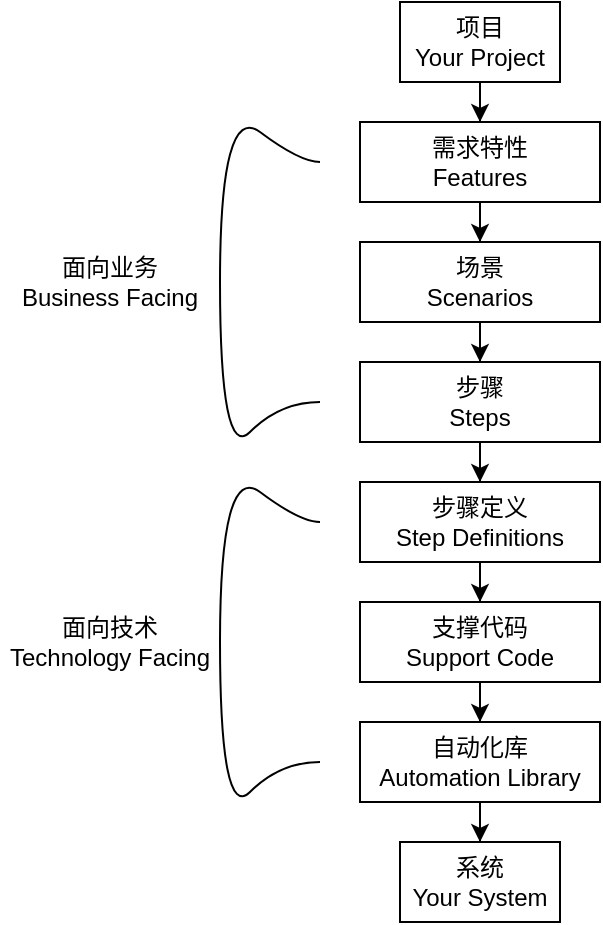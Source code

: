 <mxfile version="12.8.1" type="device"><diagram id="VVL-1tEHsPJCU-a5c4lk" name="Page-1"><mxGraphModel dx="1169" dy="965" grid="1" gridSize="10" guides="1" tooltips="1" connect="1" arrows="1" fold="1" page="1" pageScale="1" pageWidth="827" pageHeight="1169" math="0" shadow="0"><root><mxCell id="0"/><mxCell id="1" parent="0"/><mxCell id="fm4QcKOdCwEDAw41p6N4-9" style="edgeStyle=orthogonalEdgeStyle;rounded=0;orthogonalLoop=1;jettySize=auto;html=1;entryX=0.5;entryY=0;entryDx=0;entryDy=0;" edge="1" parent="1" source="fm4QcKOdCwEDAw41p6N4-1" target="fm4QcKOdCwEDAw41p6N4-2"><mxGeometry relative="1" as="geometry"/></mxCell><mxCell id="fm4QcKOdCwEDAw41p6N4-1" value="项目&lt;br&gt;Your Project" style="rounded=0;whiteSpace=wrap;html=1;" vertex="1" parent="1"><mxGeometry x="260" y="120" width="80" height="40" as="geometry"/></mxCell><mxCell id="fm4QcKOdCwEDAw41p6N4-10" style="edgeStyle=orthogonalEdgeStyle;rounded=0;orthogonalLoop=1;jettySize=auto;html=1;" edge="1" parent="1" source="fm4QcKOdCwEDAw41p6N4-2" target="fm4QcKOdCwEDAw41p6N4-3"><mxGeometry relative="1" as="geometry"/></mxCell><mxCell id="fm4QcKOdCwEDAw41p6N4-2" value="需求特性&lt;br&gt;Features" style="rounded=0;whiteSpace=wrap;html=1;" vertex="1" parent="1"><mxGeometry x="240" y="180" width="120" height="40" as="geometry"/></mxCell><mxCell id="fm4QcKOdCwEDAw41p6N4-11" style="edgeStyle=orthogonalEdgeStyle;rounded=0;orthogonalLoop=1;jettySize=auto;html=1;" edge="1" parent="1" source="fm4QcKOdCwEDAw41p6N4-3" target="fm4QcKOdCwEDAw41p6N4-4"><mxGeometry relative="1" as="geometry"/></mxCell><mxCell id="fm4QcKOdCwEDAw41p6N4-3" value="场景&lt;br&gt;Scenarios" style="rounded=0;whiteSpace=wrap;html=1;" vertex="1" parent="1"><mxGeometry x="240" y="240" width="120" height="40" as="geometry"/></mxCell><mxCell id="fm4QcKOdCwEDAw41p6N4-12" style="edgeStyle=orthogonalEdgeStyle;rounded=0;orthogonalLoop=1;jettySize=auto;html=1;" edge="1" parent="1" source="fm4QcKOdCwEDAw41p6N4-4" target="fm4QcKOdCwEDAw41p6N4-5"><mxGeometry relative="1" as="geometry"/></mxCell><mxCell id="fm4QcKOdCwEDAw41p6N4-4" value="步骤&lt;br&gt;Steps" style="rounded=0;whiteSpace=wrap;html=1;" vertex="1" parent="1"><mxGeometry x="240" y="300" width="120" height="40" as="geometry"/></mxCell><mxCell id="fm4QcKOdCwEDAw41p6N4-13" style="edgeStyle=orthogonalEdgeStyle;rounded=0;orthogonalLoop=1;jettySize=auto;html=1;" edge="1" parent="1" source="fm4QcKOdCwEDAw41p6N4-5" target="fm4QcKOdCwEDAw41p6N4-6"><mxGeometry relative="1" as="geometry"/></mxCell><mxCell id="fm4QcKOdCwEDAw41p6N4-5" value="步骤定义&lt;br&gt;Step Definitions" style="rounded=0;whiteSpace=wrap;html=1;" vertex="1" parent="1"><mxGeometry x="240" y="360" width="120" height="40" as="geometry"/></mxCell><mxCell id="fm4QcKOdCwEDAw41p6N4-14" style="edgeStyle=orthogonalEdgeStyle;rounded=0;orthogonalLoop=1;jettySize=auto;html=1;" edge="1" parent="1" source="fm4QcKOdCwEDAw41p6N4-6" target="fm4QcKOdCwEDAw41p6N4-7"><mxGeometry relative="1" as="geometry"/></mxCell><mxCell id="fm4QcKOdCwEDAw41p6N4-6" value="支撑代码&lt;br&gt;Support Code" style="rounded=0;whiteSpace=wrap;html=1;" vertex="1" parent="1"><mxGeometry x="240" y="420" width="120" height="40" as="geometry"/></mxCell><mxCell id="fm4QcKOdCwEDAw41p6N4-15" style="edgeStyle=orthogonalEdgeStyle;rounded=0;orthogonalLoop=1;jettySize=auto;html=1;" edge="1" parent="1" source="fm4QcKOdCwEDAw41p6N4-7" target="fm4QcKOdCwEDAw41p6N4-8"><mxGeometry relative="1" as="geometry"/></mxCell><mxCell id="fm4QcKOdCwEDAw41p6N4-7" value="自动化库&lt;br&gt;Automation Library" style="rounded=0;whiteSpace=wrap;html=1;" vertex="1" parent="1"><mxGeometry x="240" y="480" width="120" height="40" as="geometry"/></mxCell><mxCell id="fm4QcKOdCwEDAw41p6N4-8" value="系统&lt;br&gt;Your System" style="rounded=0;whiteSpace=wrap;html=1;" vertex="1" parent="1"><mxGeometry x="260" y="540" width="80" height="40" as="geometry"/></mxCell><mxCell id="fm4QcKOdCwEDAw41p6N4-17" value="" style="curved=1;endArrow=none;html=1;endFill=0;" edge="1" parent="1"><mxGeometry width="50" height="50" relative="1" as="geometry"><mxPoint x="220" y="320" as="sourcePoint"/><mxPoint x="220" y="200" as="targetPoint"/><Array as="points"><mxPoint x="200" y="320"/><mxPoint x="170" y="350"/><mxPoint x="170" y="170"/><mxPoint x="210" y="200"/></Array></mxGeometry></mxCell><mxCell id="fm4QcKOdCwEDAw41p6N4-18" value="面向业务&lt;br&gt;Business Facing" style="text;html=1;strokeColor=none;fillColor=none;align=center;verticalAlign=middle;whiteSpace=wrap;rounded=0;" vertex="1" parent="1"><mxGeometry x="60" y="240" width="110" height="40" as="geometry"/></mxCell><mxCell id="fm4QcKOdCwEDAw41p6N4-19" value="" style="curved=1;endArrow=none;html=1;endFill=0;" edge="1" parent="1"><mxGeometry width="50" height="50" relative="1" as="geometry"><mxPoint x="220" y="500" as="sourcePoint"/><mxPoint x="220" y="380" as="targetPoint"/><Array as="points"><mxPoint x="200" y="500"/><mxPoint x="170" y="530"/><mxPoint x="170" y="350"/><mxPoint x="210" y="380"/></Array></mxGeometry></mxCell><mxCell id="fm4QcKOdCwEDAw41p6N4-20" value="面向技术&lt;br&gt;Technology Facing" style="text;html=1;strokeColor=none;fillColor=none;align=center;verticalAlign=middle;whiteSpace=wrap;rounded=0;" vertex="1" parent="1"><mxGeometry x="60" y="420" width="110" height="40" as="geometry"/></mxCell></root></mxGraphModel></diagram></mxfile>